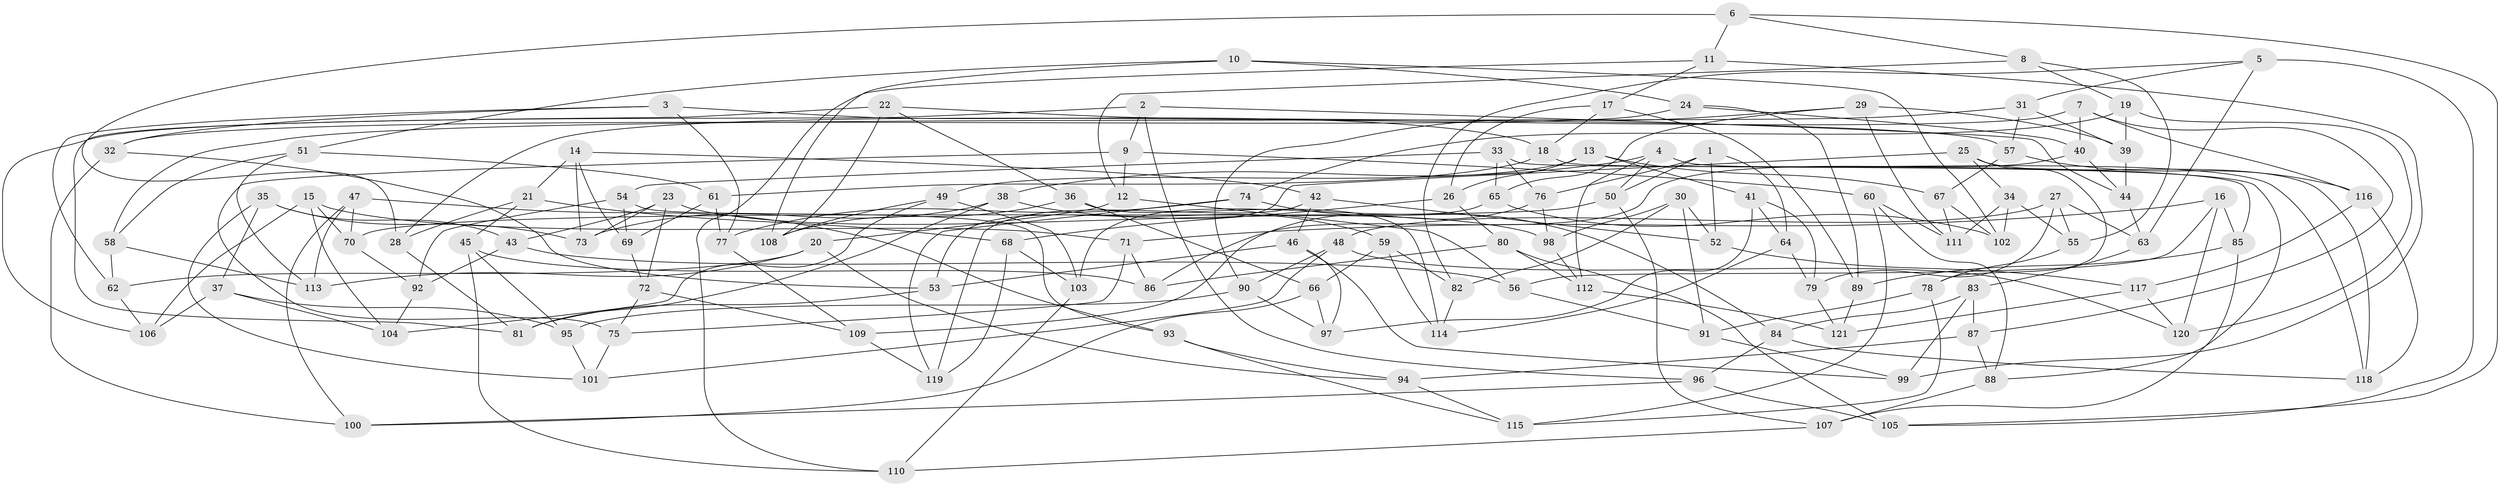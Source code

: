 // coarse degree distribution, {11: 0.05555555555555555, 15: 0.027777777777777776, 8: 0.19444444444444445, 6: 0.05555555555555555, 17: 0.027777777777777776, 13: 0.027777777777777776, 9: 0.08333333333333333, 4: 0.2777777777777778, 5: 0.1111111111111111, 10: 0.08333333333333333, 7: 0.05555555555555555}
// Generated by graph-tools (version 1.1) at 2025/21/03/04/25 18:21:00]
// undirected, 121 vertices, 242 edges
graph export_dot {
graph [start="1"]
  node [color=gray90,style=filled];
  1;
  2;
  3;
  4;
  5;
  6;
  7;
  8;
  9;
  10;
  11;
  12;
  13;
  14;
  15;
  16;
  17;
  18;
  19;
  20;
  21;
  22;
  23;
  24;
  25;
  26;
  27;
  28;
  29;
  30;
  31;
  32;
  33;
  34;
  35;
  36;
  37;
  38;
  39;
  40;
  41;
  42;
  43;
  44;
  45;
  46;
  47;
  48;
  49;
  50;
  51;
  52;
  53;
  54;
  55;
  56;
  57;
  58;
  59;
  60;
  61;
  62;
  63;
  64;
  65;
  66;
  67;
  68;
  69;
  70;
  71;
  72;
  73;
  74;
  75;
  76;
  77;
  78;
  79;
  80;
  81;
  82;
  83;
  84;
  85;
  86;
  87;
  88;
  89;
  90;
  91;
  92;
  93;
  94;
  95;
  96;
  97;
  98;
  99;
  100;
  101;
  102;
  103;
  104;
  105;
  106;
  107;
  108;
  109;
  110;
  111;
  112;
  113;
  114;
  115;
  116;
  117;
  118;
  119;
  120;
  121;
  1 -- 50;
  1 -- 76;
  1 -- 64;
  1 -- 52;
  2 -- 106;
  2 -- 44;
  2 -- 96;
  2 -- 9;
  3 -- 77;
  3 -- 18;
  3 -- 62;
  3 -- 32;
  4 -- 112;
  4 -- 118;
  4 -- 50;
  4 -- 38;
  5 -- 82;
  5 -- 31;
  5 -- 105;
  5 -- 63;
  6 -- 105;
  6 -- 28;
  6 -- 11;
  6 -- 8;
  7 -- 40;
  7 -- 87;
  7 -- 28;
  7 -- 116;
  8 -- 12;
  8 -- 55;
  8 -- 19;
  9 -- 12;
  9 -- 60;
  9 -- 75;
  10 -- 108;
  10 -- 102;
  10 -- 24;
  10 -- 51;
  11 -- 17;
  11 -- 99;
  11 -- 110;
  12 -- 20;
  12 -- 56;
  13 -- 67;
  13 -- 41;
  13 -- 49;
  13 -- 26;
  14 -- 21;
  14 -- 73;
  14 -- 69;
  14 -- 42;
  15 -- 104;
  15 -- 70;
  15 -- 71;
  15 -- 106;
  16 -- 71;
  16 -- 56;
  16 -- 85;
  16 -- 120;
  17 -- 89;
  17 -- 18;
  17 -- 26;
  18 -- 61;
  18 -- 88;
  19 -- 74;
  19 -- 39;
  19 -- 120;
  20 -- 62;
  20 -- 113;
  20 -- 94;
  21 -- 68;
  21 -- 45;
  21 -- 28;
  22 -- 81;
  22 -- 57;
  22 -- 108;
  22 -- 36;
  23 -- 72;
  23 -- 98;
  23 -- 43;
  23 -- 73;
  24 -- 89;
  24 -- 40;
  24 -- 32;
  25 -- 78;
  25 -- 34;
  25 -- 53;
  25 -- 118;
  26 -- 80;
  26 -- 68;
  27 -- 79;
  27 -- 63;
  27 -- 55;
  27 -- 48;
  28 -- 81;
  29 -- 39;
  29 -- 65;
  29 -- 111;
  29 -- 90;
  30 -- 91;
  30 -- 98;
  30 -- 52;
  30 -- 82;
  31 -- 57;
  31 -- 58;
  31 -- 39;
  32 -- 100;
  32 -- 53;
  33 -- 65;
  33 -- 76;
  33 -- 54;
  33 -- 85;
  34 -- 55;
  34 -- 111;
  34 -- 102;
  35 -- 73;
  35 -- 101;
  35 -- 43;
  35 -- 37;
  36 -- 108;
  36 -- 114;
  36 -- 66;
  37 -- 95;
  37 -- 104;
  37 -- 106;
  38 -- 81;
  38 -- 59;
  38 -- 73;
  39 -- 44;
  40 -- 44;
  40 -- 86;
  41 -- 97;
  41 -- 79;
  41 -- 64;
  42 -- 46;
  42 -- 52;
  42 -- 119;
  43 -- 56;
  43 -- 92;
  44 -- 63;
  45 -- 110;
  45 -- 95;
  45 -- 86;
  46 -- 53;
  46 -- 99;
  46 -- 97;
  47 -- 100;
  47 -- 93;
  47 -- 113;
  47 -- 70;
  48 -- 120;
  48 -- 101;
  48 -- 90;
  49 -- 108;
  49 -- 103;
  49 -- 104;
  50 -- 70;
  50 -- 107;
  51 -- 58;
  51 -- 61;
  51 -- 113;
  52 -- 117;
  53 -- 81;
  54 -- 93;
  54 -- 69;
  54 -- 92;
  55 -- 78;
  56 -- 91;
  57 -- 116;
  57 -- 67;
  58 -- 62;
  58 -- 113;
  59 -- 82;
  59 -- 114;
  59 -- 66;
  60 -- 88;
  60 -- 115;
  60 -- 111;
  61 -- 69;
  61 -- 77;
  62 -- 106;
  63 -- 83;
  64 -- 79;
  64 -- 114;
  65 -- 102;
  65 -- 103;
  66 -- 97;
  66 -- 100;
  67 -- 111;
  67 -- 102;
  68 -- 103;
  68 -- 119;
  69 -- 72;
  70 -- 92;
  71 -- 75;
  71 -- 86;
  72 -- 109;
  72 -- 75;
  74 -- 84;
  74 -- 119;
  74 -- 77;
  75 -- 101;
  76 -- 109;
  76 -- 98;
  77 -- 109;
  78 -- 91;
  78 -- 115;
  79 -- 121;
  80 -- 112;
  80 -- 86;
  80 -- 105;
  82 -- 114;
  83 -- 84;
  83 -- 99;
  83 -- 87;
  84 -- 118;
  84 -- 96;
  85 -- 89;
  85 -- 107;
  87 -- 88;
  87 -- 94;
  88 -- 107;
  89 -- 121;
  90 -- 95;
  90 -- 97;
  91 -- 99;
  92 -- 104;
  93 -- 115;
  93 -- 94;
  94 -- 115;
  95 -- 101;
  96 -- 105;
  96 -- 100;
  98 -- 112;
  103 -- 110;
  107 -- 110;
  109 -- 119;
  112 -- 121;
  116 -- 117;
  116 -- 118;
  117 -- 120;
  117 -- 121;
}
